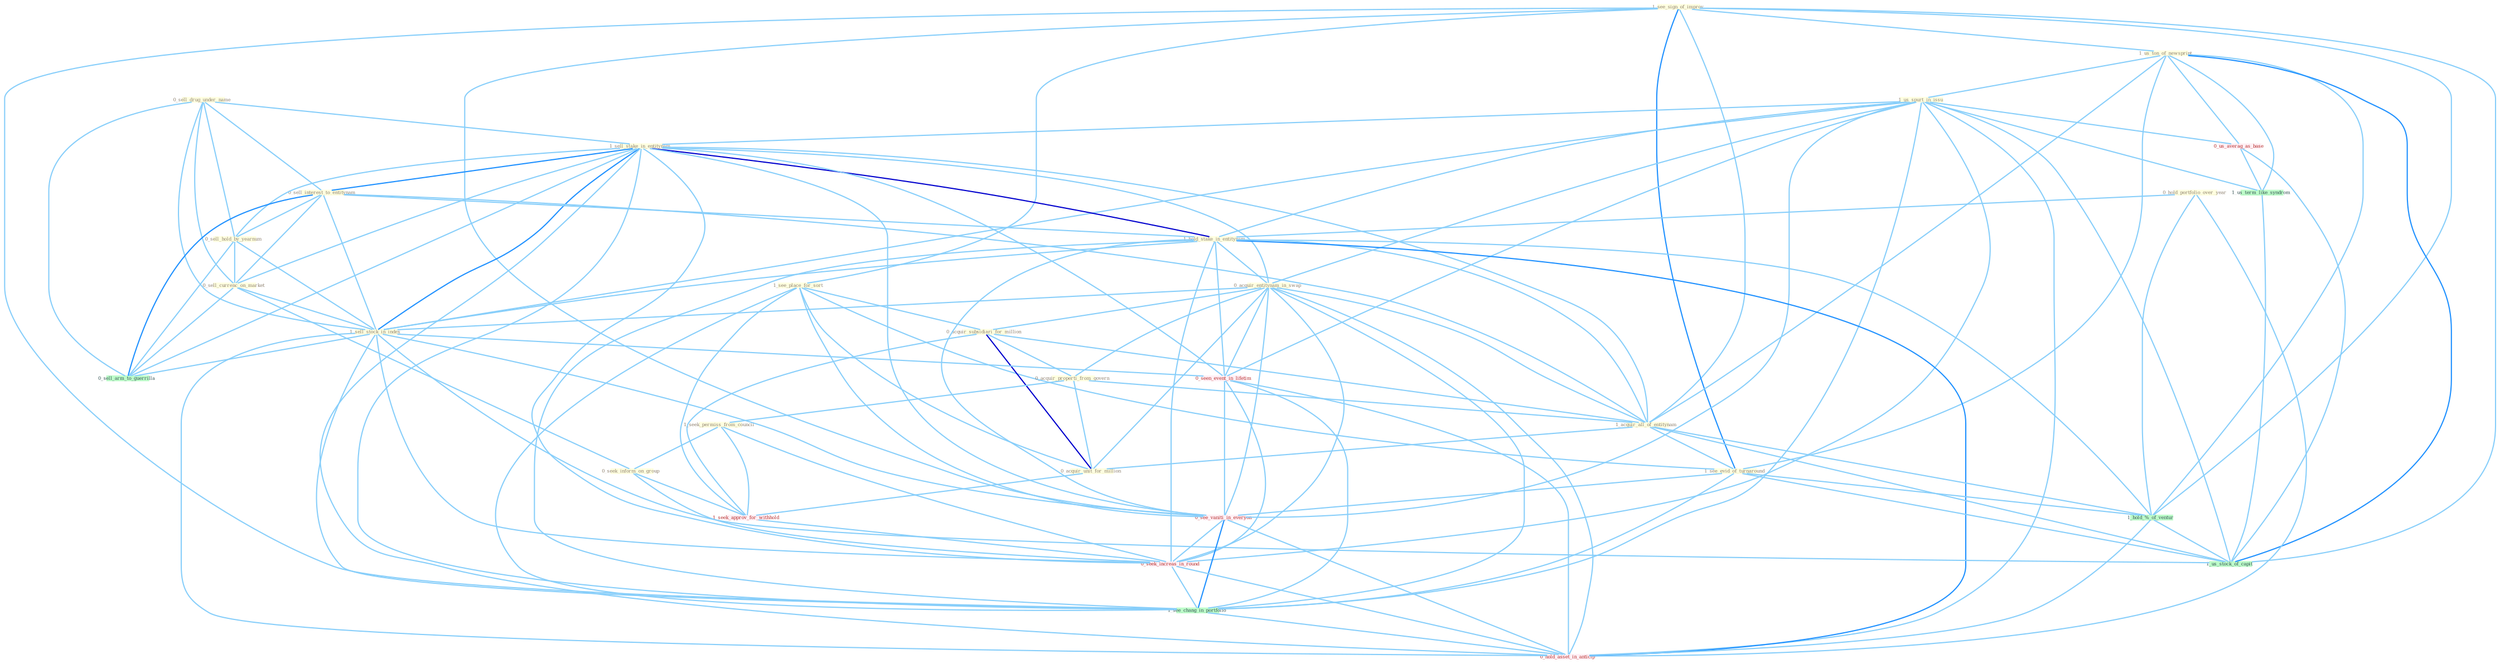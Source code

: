 Graph G{ 
    node
    [shape=polygon,style=filled,width=.5,height=.06,color="#BDFCC9",fixedsize=true,fontsize=4,
    fontcolor="#2f4f4f"];
    {node
    [color="#ffffe0", fontcolor="#8b7d6b"] "0_sell_drug_under_name " "1_see_sign_of_improv " "1_us_ton_of_newsprint " "1_see_place_for_sort " "1_us_spurt_in_issu " "0_hold_portfolio_over_year " "1_sell_stake_in_entitynam " "0_sell_interest_to_entitynam " "0_sell_hold_by_yearnum " "1_hold_stake_in_entitynam " "0_acquir_entitynam_in_swap " "0_acquir_subsidiari_for_million " "0_acquir_properti_from_govern " "1_acquir_all_of_entitynam " "1_see_evid_of_turnaround " "0_sell_currenc_on_market " "0_acquir_unit_for_million " "1_seek_permiss_from_council " "0_seek_inform_on_group " "1_sell_stock_in_index "}
{node [color="#fff0f5", fontcolor="#b22222"] "0_seen_event_in_lifetim " "0_us_averag_as_base " "1_seek_approv_for_withhold " "0_see_vaniti_in_everyon " "0_seek_increas_in_round " "0_hold_asset_in_anticip "}
edge [color="#B0E2FF"];

	"0_sell_drug_under_name " -- "1_sell_stake_in_entitynam " [w="1", color="#87cefa" ];
	"0_sell_drug_under_name " -- "0_sell_interest_to_entitynam " [w="1", color="#87cefa" ];
	"0_sell_drug_under_name " -- "0_sell_hold_by_yearnum " [w="1", color="#87cefa" ];
	"0_sell_drug_under_name " -- "0_sell_currenc_on_market " [w="1", color="#87cefa" ];
	"0_sell_drug_under_name " -- "1_sell_stock_in_index " [w="1", color="#87cefa" ];
	"0_sell_drug_under_name " -- "0_sell_arm_to_guerrilla " [w="1", color="#87cefa" ];
	"1_see_sign_of_improv " -- "1_us_ton_of_newsprint " [w="1", color="#87cefa" ];
	"1_see_sign_of_improv " -- "1_see_place_for_sort " [w="1", color="#87cefa" ];
	"1_see_sign_of_improv " -- "1_acquir_all_of_entitynam " [w="1", color="#87cefa" ];
	"1_see_sign_of_improv " -- "1_see_evid_of_turnaround " [w="2", color="#1e90ff" , len=0.8];
	"1_see_sign_of_improv " -- "1_hold_%_of_ventur " [w="1", color="#87cefa" ];
	"1_see_sign_of_improv " -- "0_see_vaniti_in_everyon " [w="1", color="#87cefa" ];
	"1_see_sign_of_improv " -- "1_us_stock_of_capit " [w="1", color="#87cefa" ];
	"1_see_sign_of_improv " -- "1_see_chang_in_portfolio " [w="1", color="#87cefa" ];
	"1_us_ton_of_newsprint " -- "1_us_spurt_in_issu " [w="1", color="#87cefa" ];
	"1_us_ton_of_newsprint " -- "1_acquir_all_of_entitynam " [w="1", color="#87cefa" ];
	"1_us_ton_of_newsprint " -- "1_see_evid_of_turnaround " [w="1", color="#87cefa" ];
	"1_us_ton_of_newsprint " -- "0_us_averag_as_base " [w="1", color="#87cefa" ];
	"1_us_ton_of_newsprint " -- "1_us_term_like_syndrom " [w="1", color="#87cefa" ];
	"1_us_ton_of_newsprint " -- "1_hold_%_of_ventur " [w="1", color="#87cefa" ];
	"1_us_ton_of_newsprint " -- "1_us_stock_of_capit " [w="2", color="#1e90ff" , len=0.8];
	"1_see_place_for_sort " -- "0_acquir_subsidiari_for_million " [w="1", color="#87cefa" ];
	"1_see_place_for_sort " -- "1_see_evid_of_turnaround " [w="1", color="#87cefa" ];
	"1_see_place_for_sort " -- "0_acquir_unit_for_million " [w="1", color="#87cefa" ];
	"1_see_place_for_sort " -- "1_seek_approv_for_withhold " [w="1", color="#87cefa" ];
	"1_see_place_for_sort " -- "0_see_vaniti_in_everyon " [w="1", color="#87cefa" ];
	"1_see_place_for_sort " -- "1_see_chang_in_portfolio " [w="1", color="#87cefa" ];
	"1_us_spurt_in_issu " -- "1_sell_stake_in_entitynam " [w="1", color="#87cefa" ];
	"1_us_spurt_in_issu " -- "1_hold_stake_in_entitynam " [w="1", color="#87cefa" ];
	"1_us_spurt_in_issu " -- "0_acquir_entitynam_in_swap " [w="1", color="#87cefa" ];
	"1_us_spurt_in_issu " -- "1_sell_stock_in_index " [w="1", color="#87cefa" ];
	"1_us_spurt_in_issu " -- "0_seen_event_in_lifetim " [w="1", color="#87cefa" ];
	"1_us_spurt_in_issu " -- "0_us_averag_as_base " [w="1", color="#87cefa" ];
	"1_us_spurt_in_issu " -- "1_us_term_like_syndrom " [w="1", color="#87cefa" ];
	"1_us_spurt_in_issu " -- "0_see_vaniti_in_everyon " [w="1", color="#87cefa" ];
	"1_us_spurt_in_issu " -- "0_seek_increas_in_round " [w="1", color="#87cefa" ];
	"1_us_spurt_in_issu " -- "1_us_stock_of_capit " [w="1", color="#87cefa" ];
	"1_us_spurt_in_issu " -- "1_see_chang_in_portfolio " [w="1", color="#87cefa" ];
	"1_us_spurt_in_issu " -- "0_hold_asset_in_anticip " [w="1", color="#87cefa" ];
	"0_hold_portfolio_over_year " -- "1_hold_stake_in_entitynam " [w="1", color="#87cefa" ];
	"0_hold_portfolio_over_year " -- "1_hold_%_of_ventur " [w="1", color="#87cefa" ];
	"0_hold_portfolio_over_year " -- "0_hold_asset_in_anticip " [w="1", color="#87cefa" ];
	"1_sell_stake_in_entitynam " -- "0_sell_interest_to_entitynam " [w="2", color="#1e90ff" , len=0.8];
	"1_sell_stake_in_entitynam " -- "0_sell_hold_by_yearnum " [w="1", color="#87cefa" ];
	"1_sell_stake_in_entitynam " -- "1_hold_stake_in_entitynam " [w="3", color="#0000cd" , len=0.6];
	"1_sell_stake_in_entitynam " -- "0_acquir_entitynam_in_swap " [w="1", color="#87cefa" ];
	"1_sell_stake_in_entitynam " -- "1_acquir_all_of_entitynam " [w="1", color="#87cefa" ];
	"1_sell_stake_in_entitynam " -- "0_sell_currenc_on_market " [w="1", color="#87cefa" ];
	"1_sell_stake_in_entitynam " -- "1_sell_stock_in_index " [w="2", color="#1e90ff" , len=0.8];
	"1_sell_stake_in_entitynam " -- "0_seen_event_in_lifetim " [w="1", color="#87cefa" ];
	"1_sell_stake_in_entitynam " -- "0_see_vaniti_in_everyon " [w="1", color="#87cefa" ];
	"1_sell_stake_in_entitynam " -- "0_sell_arm_to_guerrilla " [w="1", color="#87cefa" ];
	"1_sell_stake_in_entitynam " -- "0_seek_increas_in_round " [w="1", color="#87cefa" ];
	"1_sell_stake_in_entitynam " -- "1_see_chang_in_portfolio " [w="1", color="#87cefa" ];
	"1_sell_stake_in_entitynam " -- "0_hold_asset_in_anticip " [w="1", color="#87cefa" ];
	"0_sell_interest_to_entitynam " -- "0_sell_hold_by_yearnum " [w="1", color="#87cefa" ];
	"0_sell_interest_to_entitynam " -- "1_hold_stake_in_entitynam " [w="1", color="#87cefa" ];
	"0_sell_interest_to_entitynam " -- "1_acquir_all_of_entitynam " [w="1", color="#87cefa" ];
	"0_sell_interest_to_entitynam " -- "0_sell_currenc_on_market " [w="1", color="#87cefa" ];
	"0_sell_interest_to_entitynam " -- "1_sell_stock_in_index " [w="1", color="#87cefa" ];
	"0_sell_interest_to_entitynam " -- "0_sell_arm_to_guerrilla " [w="2", color="#1e90ff" , len=0.8];
	"0_sell_hold_by_yearnum " -- "0_sell_currenc_on_market " [w="1", color="#87cefa" ];
	"0_sell_hold_by_yearnum " -- "1_sell_stock_in_index " [w="1", color="#87cefa" ];
	"0_sell_hold_by_yearnum " -- "0_sell_arm_to_guerrilla " [w="1", color="#87cefa" ];
	"1_hold_stake_in_entitynam " -- "0_acquir_entitynam_in_swap " [w="1", color="#87cefa" ];
	"1_hold_stake_in_entitynam " -- "1_acquir_all_of_entitynam " [w="1", color="#87cefa" ];
	"1_hold_stake_in_entitynam " -- "1_sell_stock_in_index " [w="1", color="#87cefa" ];
	"1_hold_stake_in_entitynam " -- "0_seen_event_in_lifetim " [w="1", color="#87cefa" ];
	"1_hold_stake_in_entitynam " -- "1_hold_%_of_ventur " [w="1", color="#87cefa" ];
	"1_hold_stake_in_entitynam " -- "0_see_vaniti_in_everyon " [w="1", color="#87cefa" ];
	"1_hold_stake_in_entitynam " -- "0_seek_increas_in_round " [w="1", color="#87cefa" ];
	"1_hold_stake_in_entitynam " -- "1_see_chang_in_portfolio " [w="1", color="#87cefa" ];
	"1_hold_stake_in_entitynam " -- "0_hold_asset_in_anticip " [w="2", color="#1e90ff" , len=0.8];
	"0_acquir_entitynam_in_swap " -- "0_acquir_subsidiari_for_million " [w="1", color="#87cefa" ];
	"0_acquir_entitynam_in_swap " -- "0_acquir_properti_from_govern " [w="1", color="#87cefa" ];
	"0_acquir_entitynam_in_swap " -- "1_acquir_all_of_entitynam " [w="1", color="#87cefa" ];
	"0_acquir_entitynam_in_swap " -- "0_acquir_unit_for_million " [w="1", color="#87cefa" ];
	"0_acquir_entitynam_in_swap " -- "1_sell_stock_in_index " [w="1", color="#87cefa" ];
	"0_acquir_entitynam_in_swap " -- "0_seen_event_in_lifetim " [w="1", color="#87cefa" ];
	"0_acquir_entitynam_in_swap " -- "0_see_vaniti_in_everyon " [w="1", color="#87cefa" ];
	"0_acquir_entitynam_in_swap " -- "0_seek_increas_in_round " [w="1", color="#87cefa" ];
	"0_acquir_entitynam_in_swap " -- "1_see_chang_in_portfolio " [w="1", color="#87cefa" ];
	"0_acquir_entitynam_in_swap " -- "0_hold_asset_in_anticip " [w="1", color="#87cefa" ];
	"0_acquir_subsidiari_for_million " -- "0_acquir_properti_from_govern " [w="1", color="#87cefa" ];
	"0_acquir_subsidiari_for_million " -- "1_acquir_all_of_entitynam " [w="1", color="#87cefa" ];
	"0_acquir_subsidiari_for_million " -- "0_acquir_unit_for_million " [w="3", color="#0000cd" , len=0.6];
	"0_acquir_subsidiari_for_million " -- "1_seek_approv_for_withhold " [w="1", color="#87cefa" ];
	"0_acquir_properti_from_govern " -- "1_acquir_all_of_entitynam " [w="1", color="#87cefa" ];
	"0_acquir_properti_from_govern " -- "0_acquir_unit_for_million " [w="1", color="#87cefa" ];
	"0_acquir_properti_from_govern " -- "1_seek_permiss_from_council " [w="1", color="#87cefa" ];
	"1_acquir_all_of_entitynam " -- "1_see_evid_of_turnaround " [w="1", color="#87cefa" ];
	"1_acquir_all_of_entitynam " -- "0_acquir_unit_for_million " [w="1", color="#87cefa" ];
	"1_acquir_all_of_entitynam " -- "1_hold_%_of_ventur " [w="1", color="#87cefa" ];
	"1_acquir_all_of_entitynam " -- "1_us_stock_of_capit " [w="1", color="#87cefa" ];
	"1_see_evid_of_turnaround " -- "1_hold_%_of_ventur " [w="1", color="#87cefa" ];
	"1_see_evid_of_turnaround " -- "0_see_vaniti_in_everyon " [w="1", color="#87cefa" ];
	"1_see_evid_of_turnaround " -- "1_us_stock_of_capit " [w="1", color="#87cefa" ];
	"1_see_evid_of_turnaround " -- "1_see_chang_in_portfolio " [w="1", color="#87cefa" ];
	"0_sell_currenc_on_market " -- "0_seek_inform_on_group " [w="1", color="#87cefa" ];
	"0_sell_currenc_on_market " -- "1_sell_stock_in_index " [w="1", color="#87cefa" ];
	"0_sell_currenc_on_market " -- "0_sell_arm_to_guerrilla " [w="1", color="#87cefa" ];
	"0_acquir_unit_for_million " -- "1_seek_approv_for_withhold " [w="1", color="#87cefa" ];
	"1_seek_permiss_from_council " -- "0_seek_inform_on_group " [w="1", color="#87cefa" ];
	"1_seek_permiss_from_council " -- "1_seek_approv_for_withhold " [w="1", color="#87cefa" ];
	"1_seek_permiss_from_council " -- "0_seek_increas_in_round " [w="1", color="#87cefa" ];
	"0_seek_inform_on_group " -- "1_seek_approv_for_withhold " [w="1", color="#87cefa" ];
	"0_seek_inform_on_group " -- "0_seek_increas_in_round " [w="1", color="#87cefa" ];
	"1_sell_stock_in_index " -- "0_seen_event_in_lifetim " [w="1", color="#87cefa" ];
	"1_sell_stock_in_index " -- "0_see_vaniti_in_everyon " [w="1", color="#87cefa" ];
	"1_sell_stock_in_index " -- "0_sell_arm_to_guerrilla " [w="1", color="#87cefa" ];
	"1_sell_stock_in_index " -- "0_seek_increas_in_round " [w="1", color="#87cefa" ];
	"1_sell_stock_in_index " -- "1_us_stock_of_capit " [w="1", color="#87cefa" ];
	"1_sell_stock_in_index " -- "1_see_chang_in_portfolio " [w="1", color="#87cefa" ];
	"1_sell_stock_in_index " -- "0_hold_asset_in_anticip " [w="1", color="#87cefa" ];
	"0_seen_event_in_lifetim " -- "0_see_vaniti_in_everyon " [w="1", color="#87cefa" ];
	"0_seen_event_in_lifetim " -- "0_seek_increas_in_round " [w="1", color="#87cefa" ];
	"0_seen_event_in_lifetim " -- "1_see_chang_in_portfolio " [w="1", color="#87cefa" ];
	"0_seen_event_in_lifetim " -- "0_hold_asset_in_anticip " [w="1", color="#87cefa" ];
	"0_us_averag_as_base " -- "1_us_term_like_syndrom " [w="1", color="#87cefa" ];
	"0_us_averag_as_base " -- "1_us_stock_of_capit " [w="1", color="#87cefa" ];
	"1_us_term_like_syndrom " -- "1_us_stock_of_capit " [w="1", color="#87cefa" ];
	"1_seek_approv_for_withhold " -- "0_seek_increas_in_round " [w="1", color="#87cefa" ];
	"1_hold_%_of_ventur " -- "1_us_stock_of_capit " [w="1", color="#87cefa" ];
	"1_hold_%_of_ventur " -- "0_hold_asset_in_anticip " [w="1", color="#87cefa" ];
	"0_see_vaniti_in_everyon " -- "0_seek_increas_in_round " [w="1", color="#87cefa" ];
	"0_see_vaniti_in_everyon " -- "1_see_chang_in_portfolio " [w="2", color="#1e90ff" , len=0.8];
	"0_see_vaniti_in_everyon " -- "0_hold_asset_in_anticip " [w="1", color="#87cefa" ];
	"0_seek_increas_in_round " -- "1_see_chang_in_portfolio " [w="1", color="#87cefa" ];
	"0_seek_increas_in_round " -- "0_hold_asset_in_anticip " [w="1", color="#87cefa" ];
	"1_see_chang_in_portfolio " -- "0_hold_asset_in_anticip " [w="1", color="#87cefa" ];
}